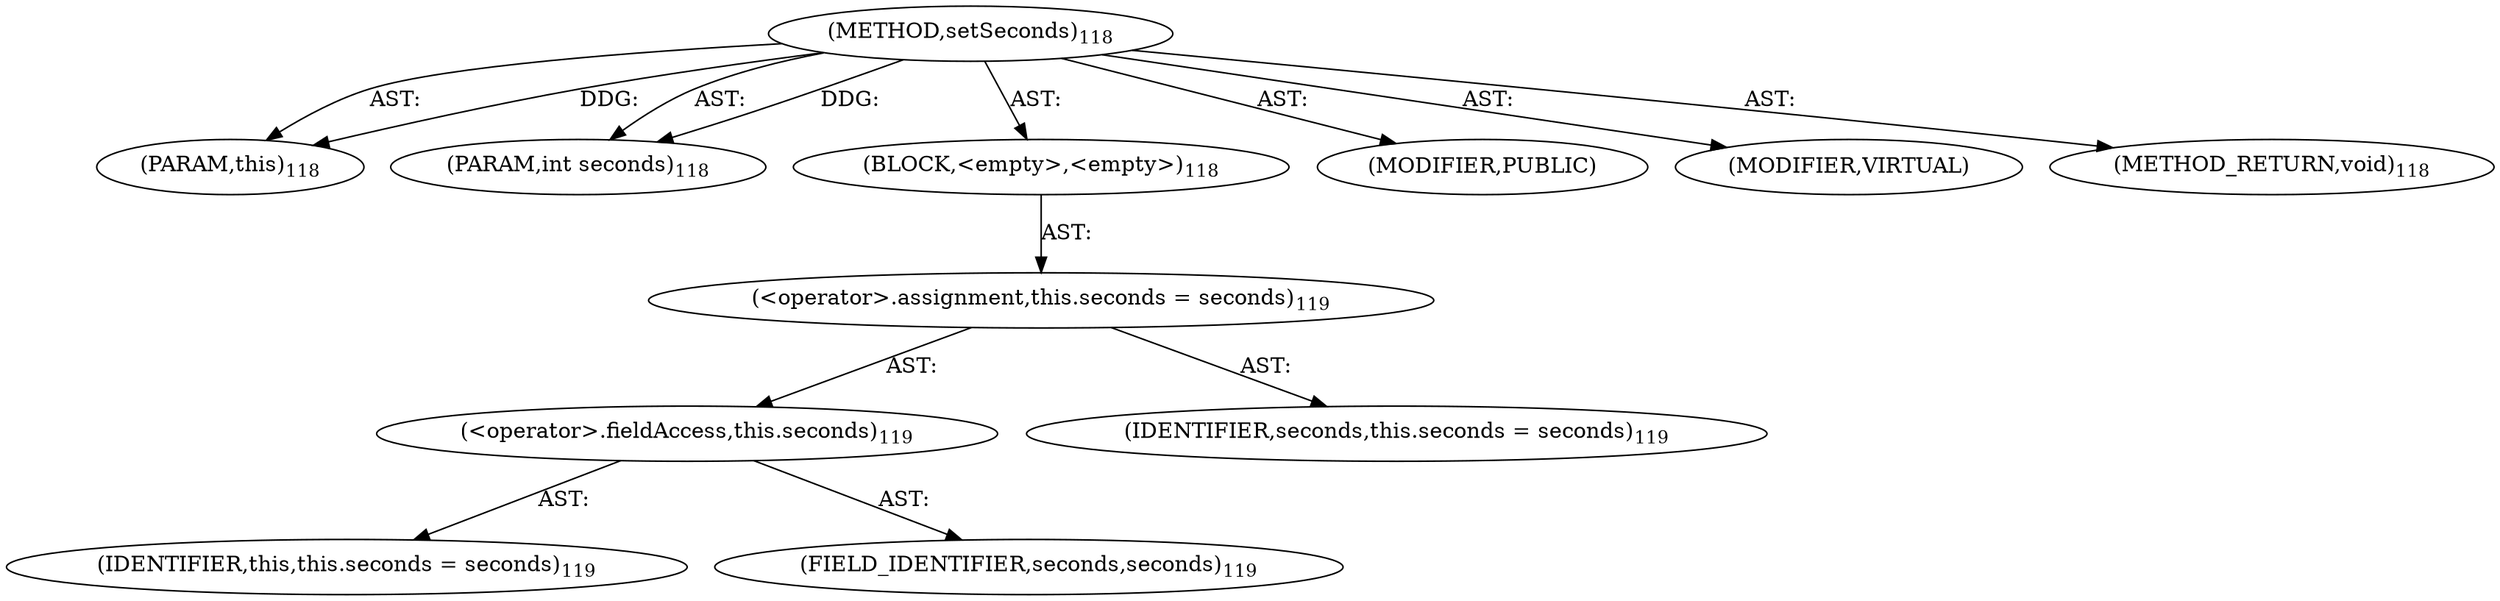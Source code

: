 digraph "setSeconds" {  
"111669149697" [label = <(METHOD,setSeconds)<SUB>118</SUB>> ]
"115964116992" [label = <(PARAM,this)<SUB>118</SUB>> ]
"115964117000" [label = <(PARAM,int seconds)<SUB>118</SUB>> ]
"25769803777" [label = <(BLOCK,&lt;empty&gt;,&lt;empty&gt;)<SUB>118</SUB>> ]
"30064771082" [label = <(&lt;operator&gt;.assignment,this.seconds = seconds)<SUB>119</SUB>> ]
"30064771083" [label = <(&lt;operator&gt;.fieldAccess,this.seconds)<SUB>119</SUB>> ]
"68719476736" [label = <(IDENTIFIER,this,this.seconds = seconds)<SUB>119</SUB>> ]
"55834574853" [label = <(FIELD_IDENTIFIER,seconds,seconds)<SUB>119</SUB>> ]
"68719476752" [label = <(IDENTIFIER,seconds,this.seconds = seconds)<SUB>119</SUB>> ]
"133143986183" [label = <(MODIFIER,PUBLIC)> ]
"133143986184" [label = <(MODIFIER,VIRTUAL)> ]
"128849018881" [label = <(METHOD_RETURN,void)<SUB>118</SUB>> ]
  "111669149697" -> "115964116992"  [ label = "AST: "] 
  "111669149697" -> "115964117000"  [ label = "AST: "] 
  "111669149697" -> "25769803777"  [ label = "AST: "] 
  "111669149697" -> "133143986183"  [ label = "AST: "] 
  "111669149697" -> "133143986184"  [ label = "AST: "] 
  "111669149697" -> "128849018881"  [ label = "AST: "] 
  "25769803777" -> "30064771082"  [ label = "AST: "] 
  "30064771082" -> "30064771083"  [ label = "AST: "] 
  "30064771082" -> "68719476752"  [ label = "AST: "] 
  "30064771083" -> "68719476736"  [ label = "AST: "] 
  "30064771083" -> "55834574853"  [ label = "AST: "] 
  "111669149697" -> "115964116992"  [ label = "DDG: "] 
  "111669149697" -> "115964117000"  [ label = "DDG: "] 
}
